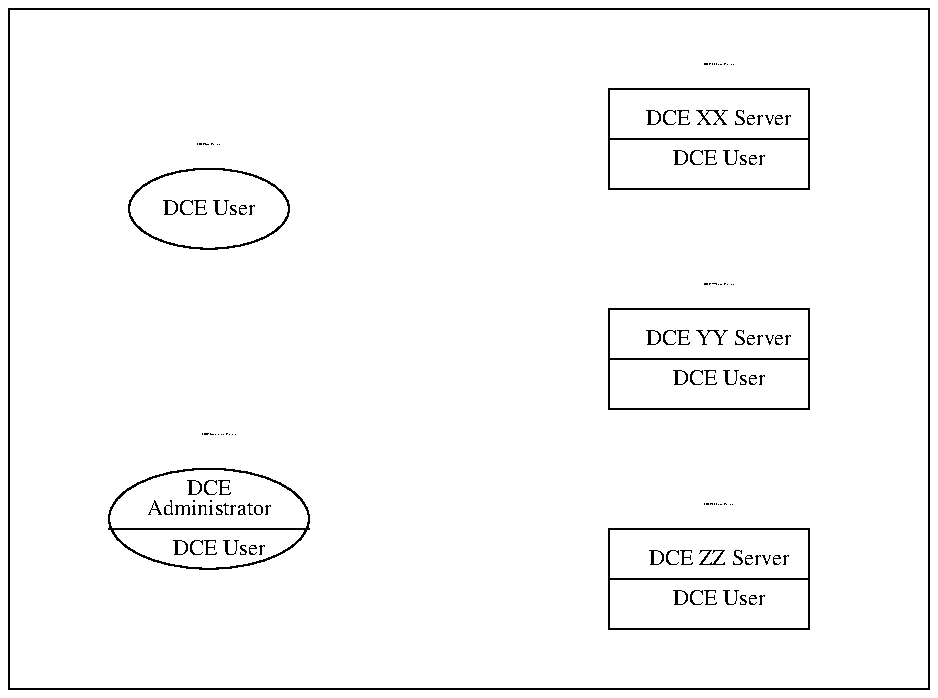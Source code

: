 ...\"
...\"  @OSF_COPYRIGHT@
...\"  COPYRIGHT NOTICE
...\"  Copyright (c) 1990, 1991, 1992, 1993 Open Software Foundation, Inc.
...\"  ALL RIGHTS RESERVED (DCE).  See the file named COPYRIGHT.DCE in the
...\"  src directory for the full copyright text.
...\"
...\"
...\" HISTORY
...\" $Log: 2_config_02.pic,v $
...\" Revision 1.1.2.3  1993/01/29  17:20:31  cjd
...\" 	Embedded copyright notice
...\" 	[1993/01/29  17:04:36  cjd]
...\"
...\" Revision 1.1.2.2  1992/09/01  17:13:19  weir
...\" 	Moved
...\" 	[1992/09/01  17:01:06  weir]
...\" 
...\" Revision 1.1  1992/01/29  15:41:28  damon
...\" 	Initial revision
...\" 
...\" $EndLog$
...\"
...\" (c) Copyright 1991, Open Software Foundation, Inc. ALL RIGHTS RESERVED
.PS
scale = 80
"\fR\s8DCE YY Server\s0\fP"  at 284, 140
"\fR\s8DCE ZZ Server\s0\fP"  at 284, 52
"\fR\s10DCE ZZ Server Machine\s0\fP"  at 284, 76
"\fR\s10DCE YY Server Machine\s0\fP"  at 284, 164
"\fR\s10DCE XX Server Machine\s0\fP"  at 284, 252
"\fR\s8DCE XX Server\s0\fP"  at 284, 228
box  wid 368 ht 272 at 184, 136
"\fR\s10DCE Administrator Machine\s0\fP"  at 84, 104
"\fR\s8DCE\s0\fP"  at 80, 80
"\fR\s8Administrator\s0\fP"  at 80, 72
line   from 40, 64 \
	to 120, 64 
"\fR\s8DCE User\s0\fP"  at 84, 56
ellipse wid 80 ht 40 at 80, 68
"\fR\s8DCE User\s0\fP"  at 284, 124
line   from 240, 132 \
	to 320, 132 
"\fR\s8DCE User\s0\fP"  at 80, 192
"\fR\s8DCE User\s0\fP"  at 284, 36
line   from 240, 44 \
	to 320, 44 
line   from 240, 220 \
	to 320, 220 
"\fR\s8DCE User\s0\fP"  at 284, 212
box  wid 80 ht 40 at 280, 220
box  wid 80 ht 40 at 280, 132
"\fR\s10DCE User Machine\s0\fP"  at 80, 220
box  wid 80 ht 40 at 280, 44
ellipse wid 64 ht 32 at 80, 192
.PE
